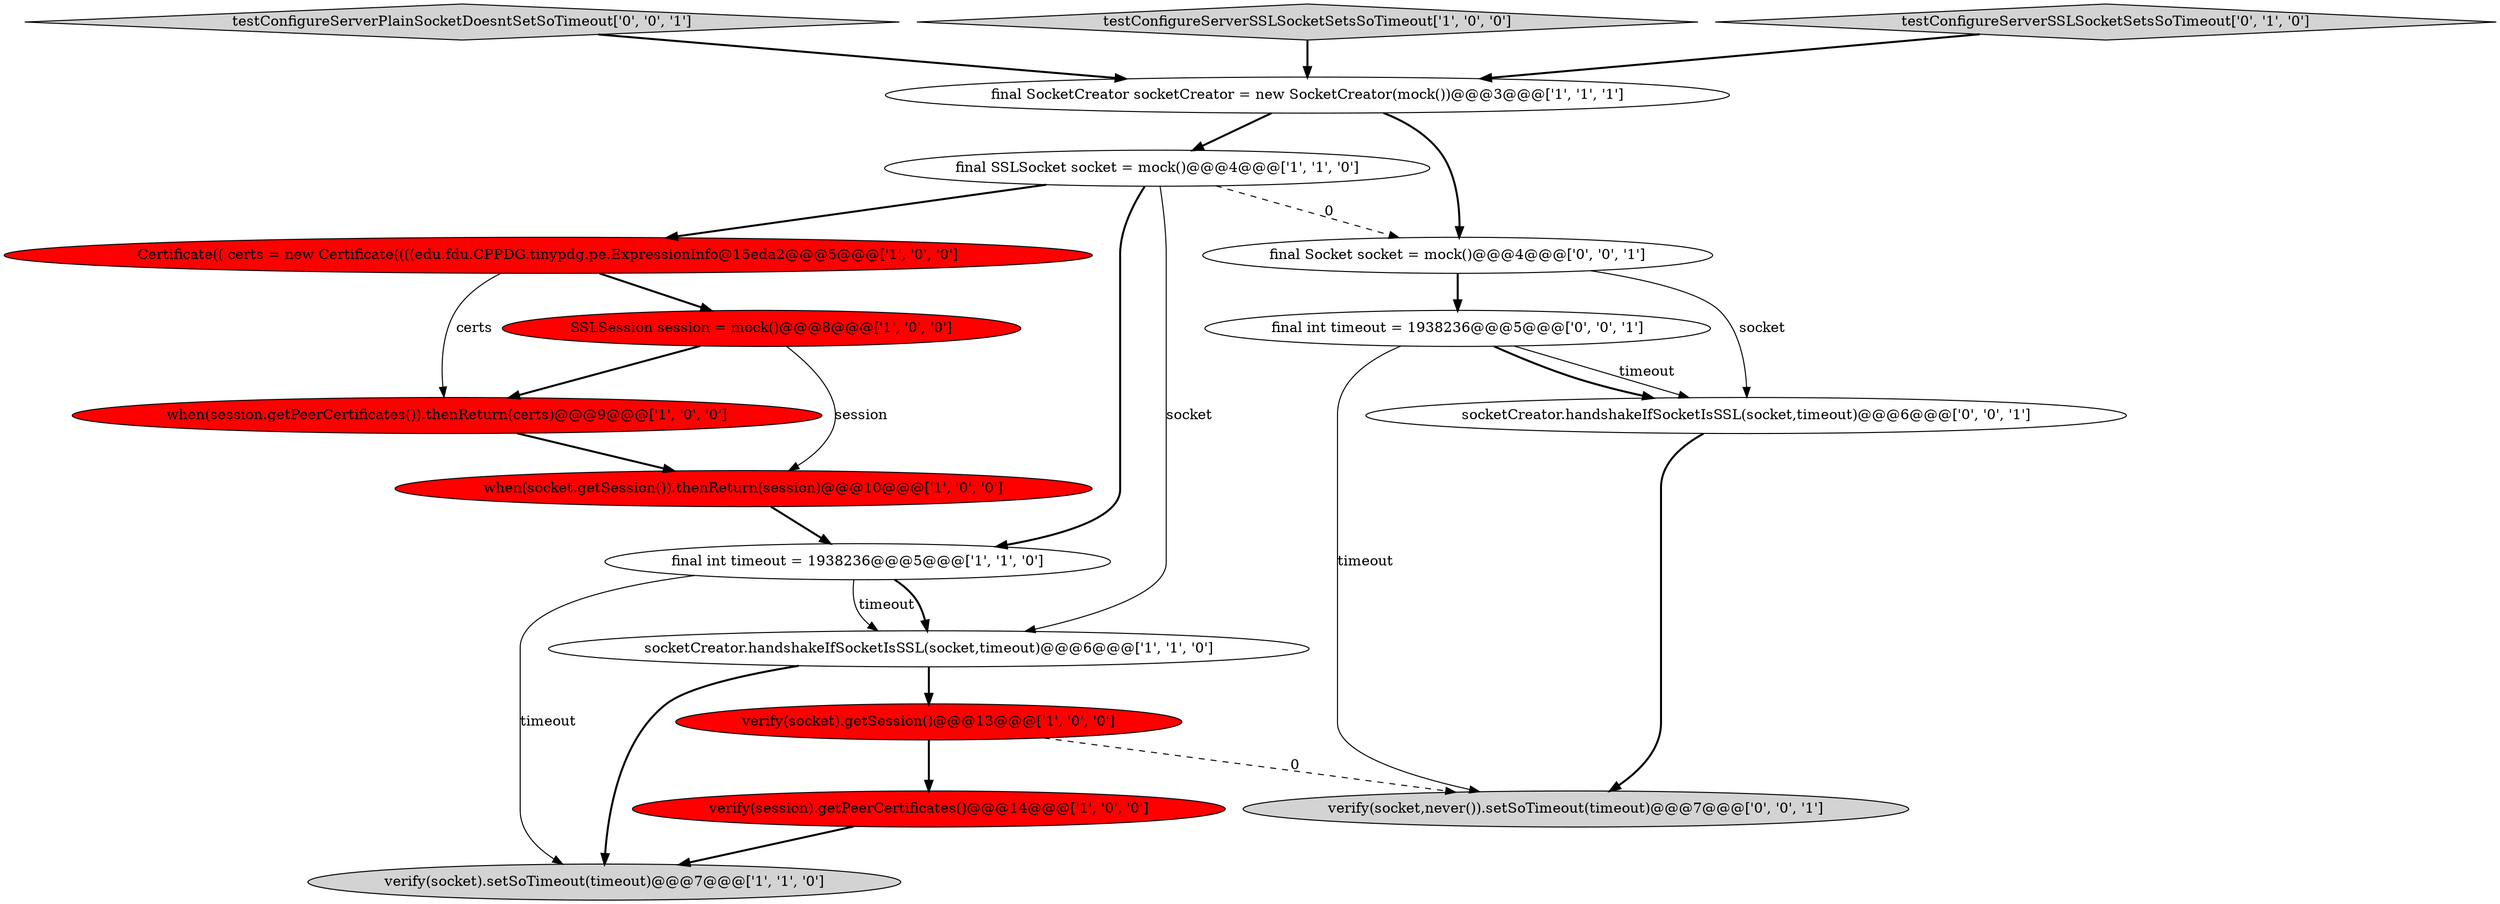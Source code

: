 digraph {
3 [style = filled, label = "Certificate(( certs = new Certificate((((edu.fdu.CPPDG.tinypdg.pe.ExpressionInfo@15eda2@@@5@@@['1', '0', '0']", fillcolor = red, shape = ellipse image = "AAA1AAABBB1BBB"];
15 [style = filled, label = "socketCreator.handshakeIfSocketIsSSL(socket,timeout)@@@6@@@['0', '0', '1']", fillcolor = white, shape = ellipse image = "AAA0AAABBB3BBB"];
8 [style = filled, label = "final SocketCreator socketCreator = new SocketCreator(mock())@@@3@@@['1', '1', '1']", fillcolor = white, shape = ellipse image = "AAA0AAABBB1BBB"];
11 [style = filled, label = "SSLSession session = mock()@@@8@@@['1', '0', '0']", fillcolor = red, shape = ellipse image = "AAA1AAABBB1BBB"];
2 [style = filled, label = "verify(socket).setSoTimeout(timeout)@@@7@@@['1', '1', '0']", fillcolor = lightgray, shape = ellipse image = "AAA0AAABBB1BBB"];
6 [style = filled, label = "verify(socket).getSession()@@@13@@@['1', '0', '0']", fillcolor = red, shape = ellipse image = "AAA1AAABBB1BBB"];
13 [style = filled, label = "verify(socket,never()).setSoTimeout(timeout)@@@7@@@['0', '0', '1']", fillcolor = lightgray, shape = ellipse image = "AAA0AAABBB3BBB"];
14 [style = filled, label = "final int timeout = 1938236@@@5@@@['0', '0', '1']", fillcolor = white, shape = ellipse image = "AAA0AAABBB3BBB"];
4 [style = filled, label = "when(socket.getSession()).thenReturn(session)@@@10@@@['1', '0', '0']", fillcolor = red, shape = ellipse image = "AAA1AAABBB1BBB"];
7 [style = filled, label = "final SSLSocket socket = mock()@@@4@@@['1', '1', '0']", fillcolor = white, shape = ellipse image = "AAA0AAABBB1BBB"];
16 [style = filled, label = "testConfigureServerPlainSocketDoesntSetSoTimeout['0', '0', '1']", fillcolor = lightgray, shape = diamond image = "AAA0AAABBB3BBB"];
0 [style = filled, label = "testConfigureServerSSLSocketSetsSoTimeout['1', '0', '0']", fillcolor = lightgray, shape = diamond image = "AAA0AAABBB1BBB"];
12 [style = filled, label = "testConfigureServerSSLSocketSetsSoTimeout['0', '1', '0']", fillcolor = lightgray, shape = diamond image = "AAA0AAABBB2BBB"];
5 [style = filled, label = "verify(session).getPeerCertificates()@@@14@@@['1', '0', '0']", fillcolor = red, shape = ellipse image = "AAA1AAABBB1BBB"];
9 [style = filled, label = "when(session.getPeerCertificates()).thenReturn(certs)@@@9@@@['1', '0', '0']", fillcolor = red, shape = ellipse image = "AAA1AAABBB1BBB"];
17 [style = filled, label = "final Socket socket = mock()@@@4@@@['0', '0', '1']", fillcolor = white, shape = ellipse image = "AAA0AAABBB3BBB"];
10 [style = filled, label = "socketCreator.handshakeIfSocketIsSSL(socket,timeout)@@@6@@@['1', '1', '0']", fillcolor = white, shape = ellipse image = "AAA0AAABBB1BBB"];
1 [style = filled, label = "final int timeout = 1938236@@@5@@@['1', '1', '0']", fillcolor = white, shape = ellipse image = "AAA0AAABBB1BBB"];
15->13 [style = bold, label=""];
7->1 [style = bold, label=""];
11->4 [style = solid, label="session"];
16->8 [style = bold, label=""];
7->17 [style = dashed, label="0"];
9->4 [style = bold, label=""];
3->11 [style = bold, label=""];
11->9 [style = bold, label=""];
10->6 [style = bold, label=""];
7->3 [style = bold, label=""];
8->7 [style = bold, label=""];
8->17 [style = bold, label=""];
6->5 [style = bold, label=""];
5->2 [style = bold, label=""];
1->10 [style = solid, label="timeout"];
6->13 [style = dashed, label="0"];
17->14 [style = bold, label=""];
12->8 [style = bold, label=""];
3->9 [style = solid, label="certs"];
14->15 [style = solid, label="timeout"];
14->13 [style = solid, label="timeout"];
17->15 [style = solid, label="socket"];
1->2 [style = solid, label="timeout"];
0->8 [style = bold, label=""];
10->2 [style = bold, label=""];
4->1 [style = bold, label=""];
14->15 [style = bold, label=""];
1->10 [style = bold, label=""];
7->10 [style = solid, label="socket"];
}
